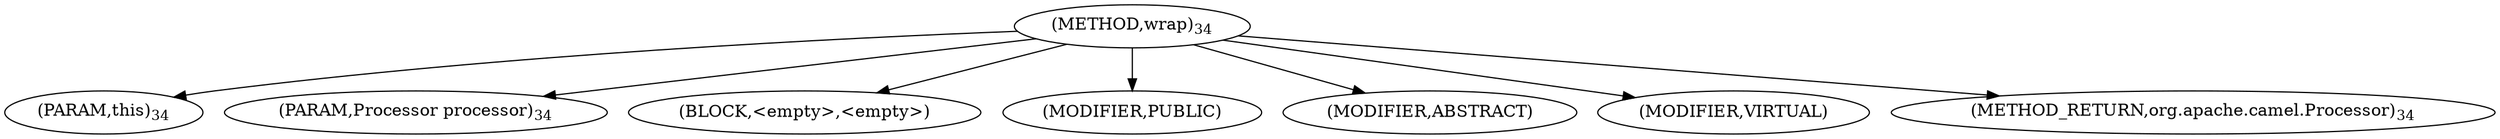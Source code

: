 digraph "wrap" {  
"6" [label = <(METHOD,wrap)<SUB>34</SUB>> ]
"7" [label = <(PARAM,this)<SUB>34</SUB>> ]
"8" [label = <(PARAM,Processor processor)<SUB>34</SUB>> ]
"9" [label = <(BLOCK,&lt;empty&gt;,&lt;empty&gt;)> ]
"10" [label = <(MODIFIER,PUBLIC)> ]
"11" [label = <(MODIFIER,ABSTRACT)> ]
"12" [label = <(MODIFIER,VIRTUAL)> ]
"13" [label = <(METHOD_RETURN,org.apache.camel.Processor)<SUB>34</SUB>> ]
  "6" -> "7" 
  "6" -> "8" 
  "6" -> "9" 
  "6" -> "10" 
  "6" -> "11" 
  "6" -> "12" 
  "6" -> "13" 
}
